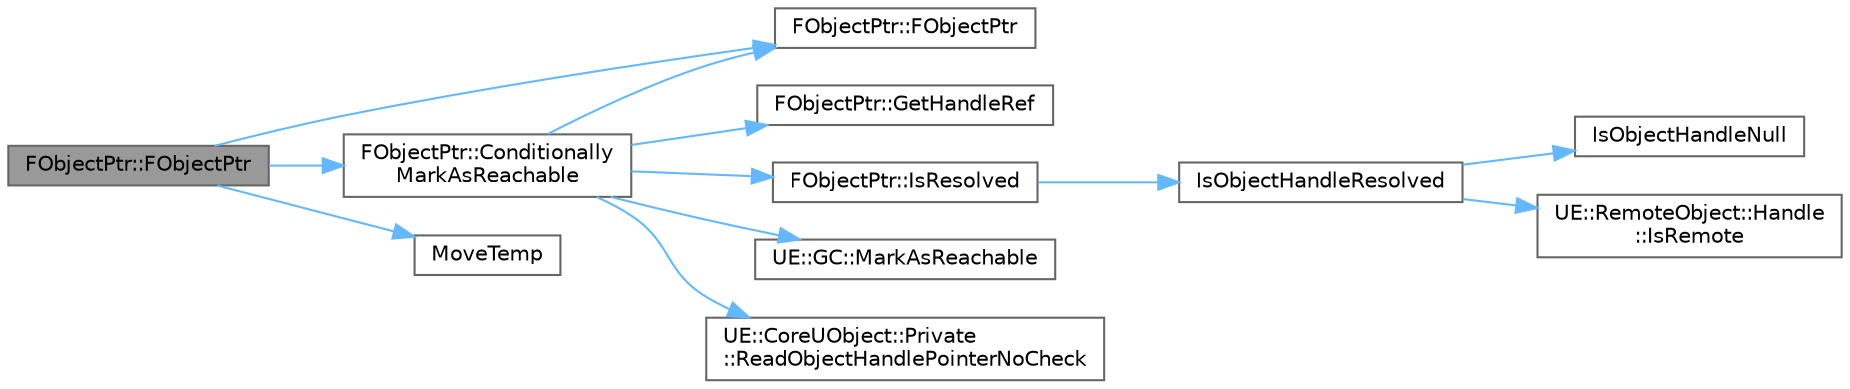 digraph "FObjectPtr::FObjectPtr"
{
 // INTERACTIVE_SVG=YES
 // LATEX_PDF_SIZE
  bgcolor="transparent";
  edge [fontname=Helvetica,fontsize=10,labelfontname=Helvetica,labelfontsize=10];
  node [fontname=Helvetica,fontsize=10,shape=box,height=0.2,width=0.4];
  rankdir="LR";
  Node1 [id="Node000001",label="FObjectPtr::FObjectPtr",height=0.2,width=0.4,color="gray40", fillcolor="grey60", style="filled", fontcolor="black",tooltip=" "];
  Node1 -> Node2 [id="edge1_Node000001_Node000002",color="steelblue1",style="solid",tooltip=" "];
  Node2 [id="Node000002",label="FObjectPtr::FObjectPtr",height=0.2,width=0.4,color="grey40", fillcolor="white", style="filled",URL="$d7/d0d/structFObjectPtr.html#a5b3b773a99d70dcd8c61d97a1e56d8ff",tooltip=" "];
  Node1 -> Node3 [id="edge2_Node000001_Node000003",color="steelblue1",style="solid",tooltip=" "];
  Node3 [id="Node000003",label="FObjectPtr::Conditionally\lMarkAsReachable",height=0.2,width=0.4,color="grey40", fillcolor="white", style="filled",URL="$d7/d0d/structFObjectPtr.html#a5d271398c64e0381d5774227f63cfe53",tooltip=" "];
  Node3 -> Node2 [id="edge3_Node000003_Node000002",color="steelblue1",style="solid",tooltip=" "];
  Node3 -> Node4 [id="edge4_Node000003_Node000004",color="steelblue1",style="solid",tooltip=" "];
  Node4 [id="Node000004",label="FObjectPtr::GetHandleRef",height=0.2,width=0.4,color="grey40", fillcolor="white", style="filled",URL="$d7/d0d/structFObjectPtr.html#a1fb862f222825b3a09a213890d2f5e8b",tooltip=" "];
  Node3 -> Node5 [id="edge5_Node000003_Node000005",color="steelblue1",style="solid",tooltip=" "];
  Node5 [id="Node000005",label="FObjectPtr::IsResolved",height=0.2,width=0.4,color="grey40", fillcolor="white", style="filled",URL="$d7/d0d/structFObjectPtr.html#a72fc18e692b70b503542e3252dd44d50",tooltip=" "];
  Node5 -> Node6 [id="edge6_Node000005_Node000006",color="steelblue1",style="solid",tooltip=" "];
  Node6 [id="Node000006",label="IsObjectHandleResolved",height=0.2,width=0.4,color="grey40", fillcolor="white", style="filled",URL="$de/d34/ObjectHandle_8h.html#af3091d584a4fe1e738c80d0a9e4f13f6",tooltip=" "];
  Node6 -> Node7 [id="edge7_Node000006_Node000007",color="steelblue1",style="solid",tooltip=" "];
  Node7 [id="Node000007",label="IsObjectHandleNull",height=0.2,width=0.4,color="grey40", fillcolor="white", style="filled",URL="$de/d34/ObjectHandle_8h.html#a1b0da599dda7e63634dbd31f1bb4bd26",tooltip=" "];
  Node6 -> Node8 [id="edge8_Node000006_Node000008",color="steelblue1",style="solid",tooltip=" "];
  Node8 [id="Node000008",label="UE::RemoteObject::Handle\l::IsRemote",height=0.2,width=0.4,color="grey40", fillcolor="white", style="filled",URL="$dc/d24/namespaceUE_1_1RemoteObject_1_1Handle.html#a0238fbf70df6bedb70acb1924707cf41",tooltip="Checks if an object associated with the specified unique id is remote."];
  Node3 -> Node9 [id="edge9_Node000003_Node000009",color="steelblue1",style="solid",tooltip=" "];
  Node9 [id="Node000009",label="UE::GC::MarkAsReachable",height=0.2,width=0.4,color="grey40", fillcolor="white", style="filled",URL="$d9/da4/namespaceUE_1_1GC.html#afbb70953e59378b6b15671730caac7c5",tooltip="Marks the object as Reachable if it's currently marked as MaybeUnreachable by incremental GC."];
  Node3 -> Node10 [id="edge10_Node000003_Node000010",color="steelblue1",style="solid",tooltip=" "];
  Node10 [id="Node000010",label="UE::CoreUObject::Private\l::ReadObjectHandlePointerNoCheck",height=0.2,width=0.4,color="grey40", fillcolor="white", style="filled",URL="$d9/d98/namespaceUE_1_1CoreUObject_1_1Private.html#a05b42895ea5f93b9398be3e8cc061d3a",tooltip="Read the handle as a pointer without checking if it is resolved."];
  Node1 -> Node11 [id="edge11_Node000001_Node000011",color="steelblue1",style="solid",tooltip=" "];
  Node11 [id="Node000011",label="MoveTemp",height=0.2,width=0.4,color="grey40", fillcolor="white", style="filled",URL="$d4/d24/UnrealTemplate_8h.html#ad5e6c049aeb9c9115fec514ba581dbb6",tooltip="MoveTemp will cast a reference to an rvalue reference."];
}
